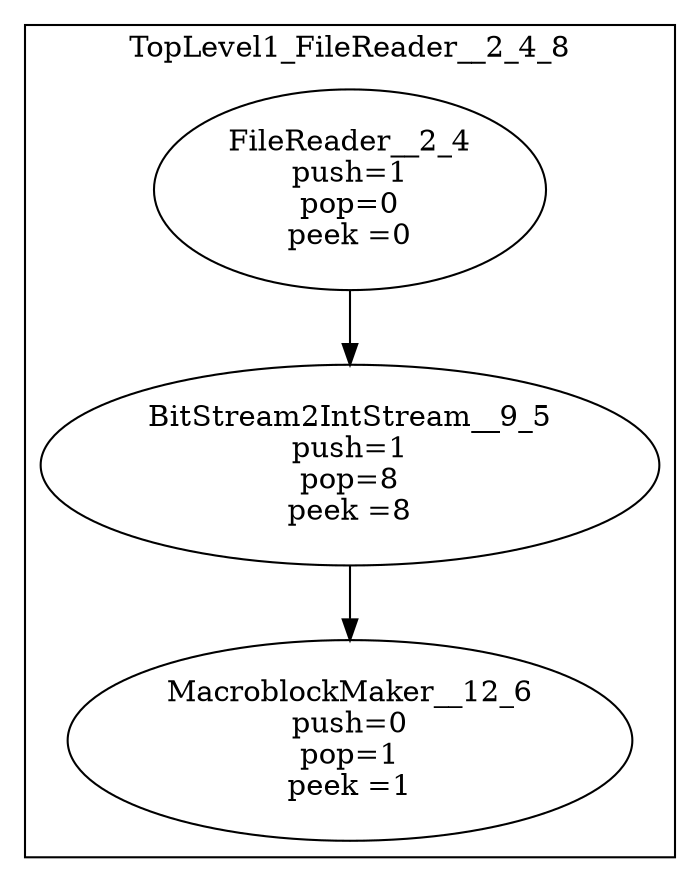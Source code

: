 digraph streamit {
subgraph cluster_node1 {
 label="TopLevel1_FileReader__2_4_8";
node2 [ label="FileReader__2_4\npush=1\npop=0\npeek =0" ]
node3 [ label="BitStream2IntStream__9_5\npush=1\npop=8\npeek =8" ]
node2 -> node3
node4 [ label="MacroblockMaker__12_6\npush=0\npop=1\npeek =1" ]
node3 -> node4
}
}

